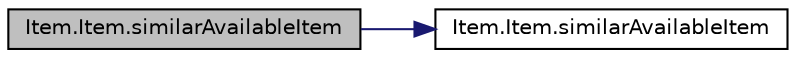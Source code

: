 digraph "Item.Item.similarAvailableItem"
{
 // LATEX_PDF_SIZE
  edge [fontname="Helvetica",fontsize="10",labelfontname="Helvetica",labelfontsize="10"];
  node [fontname="Helvetica",fontsize="10",shape=record];
  rankdir="LR";
  Node1 [label="Item.Item.similarAvailableItem",height=0.2,width=0.4,color="black", fillcolor="grey75", style="filled", fontcolor="black",tooltip=" "];
  Node1 -> Node2 [color="midnightblue",fontsize="10",style="solid",fontname="Helvetica"];
  Node2 [label="Item.Item.similarAvailableItem",height=0.2,width=0.4,color="black", fillcolor="white", style="filled",URL="$class_item_1_1_item.html#abee0542f0cd98c992614d82a5ea34967",tooltip=" "];
}
